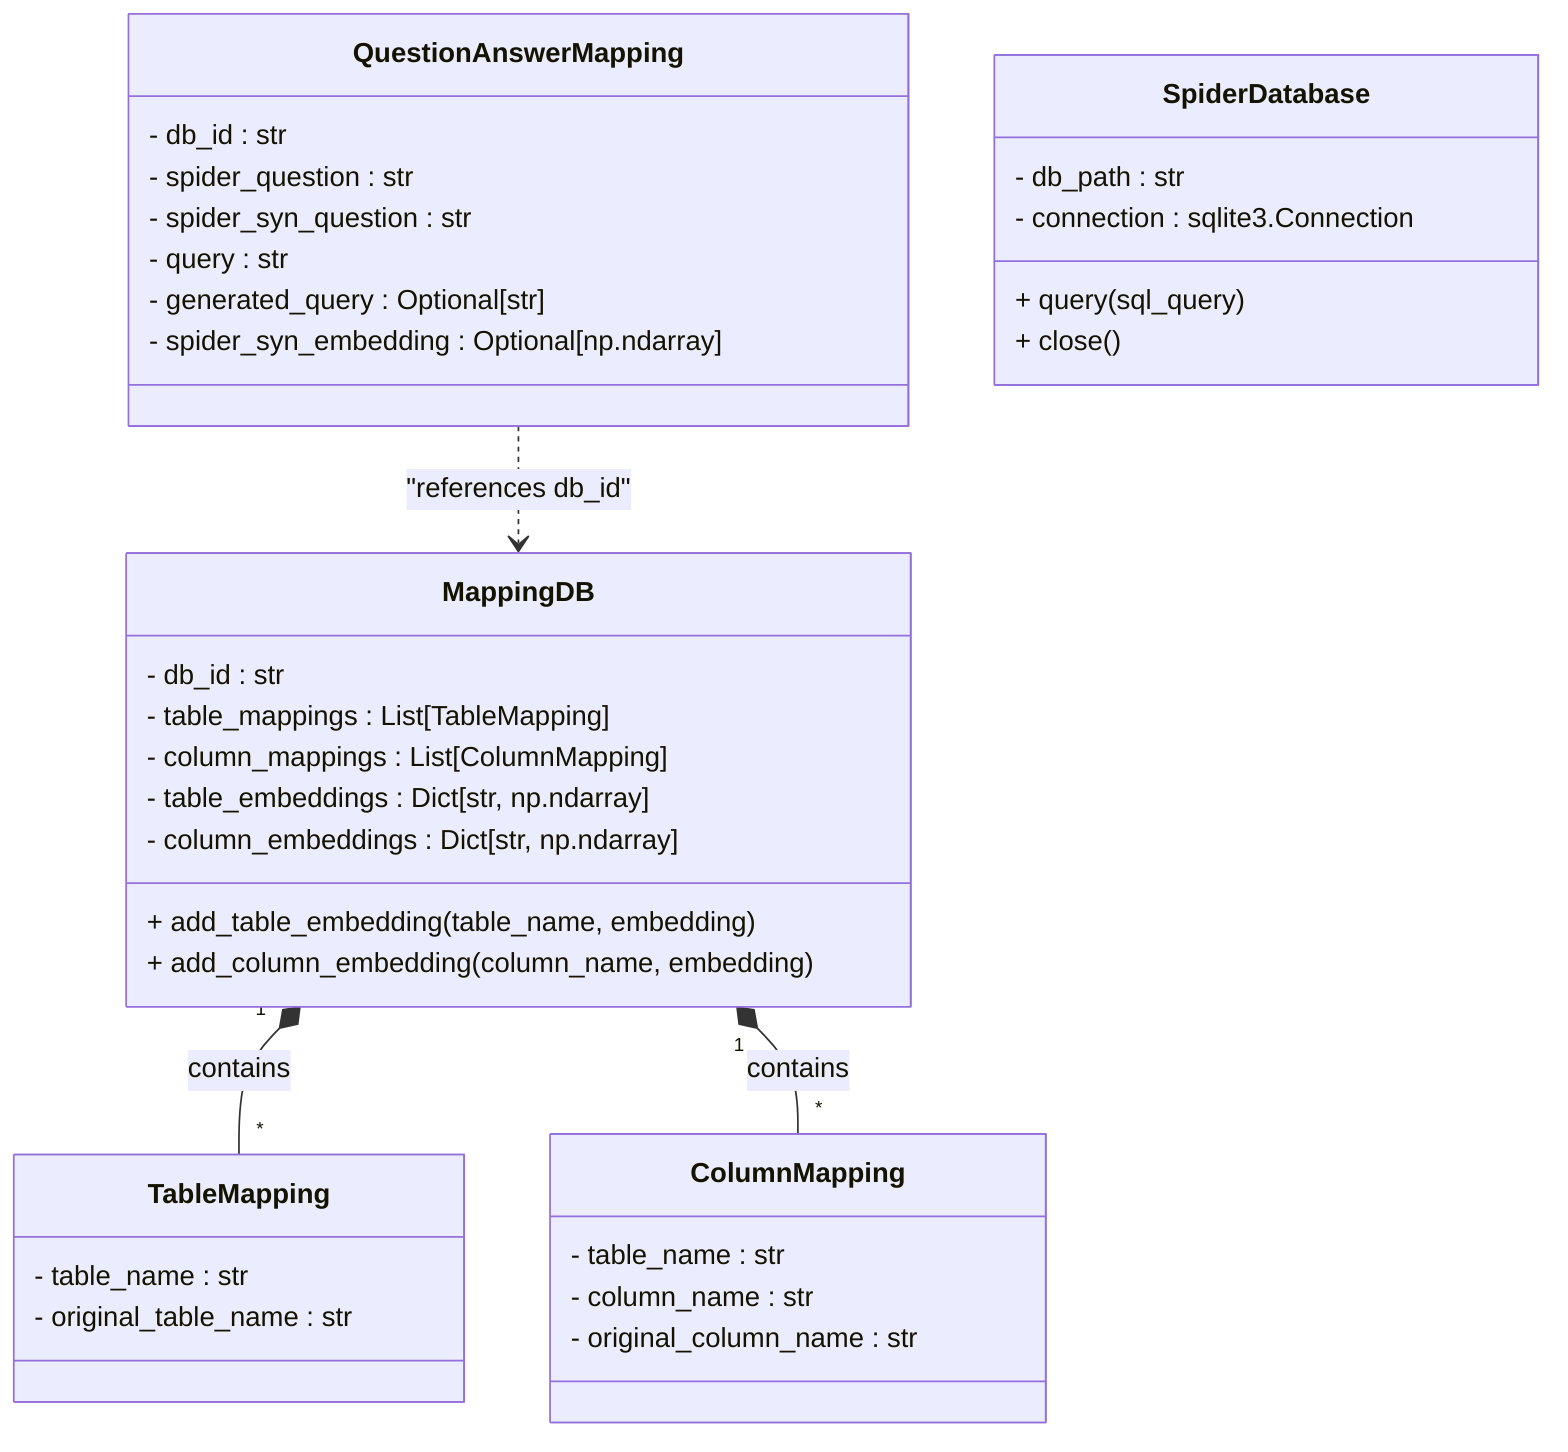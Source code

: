 classDiagram
    class QuestionAnswerMapping {
      - db_id : str
      - spider_question : str
      - spider_syn_question : str
      - query : str
      - generated_query : Optional[str]
      - spider_syn_embedding : Optional[np.ndarray]
    }

    class TableMapping {
      - table_name : str
      - original_table_name : str
    }

    class ColumnMapping {
      - table_name : str
      - column_name : str
      - original_column_name : str
    }

    class MappingDB {
      - db_id : str
      - table_mappings : List[TableMapping]
      - column_mappings : List[ColumnMapping]
      - table_embeddings : Dict[str, np.ndarray]
      - column_embeddings : Dict[str, np.ndarray]
      + add_table_embedding(table_name, embedding)
      + add_column_embedding(column_name, embedding)
    }

    class SpiderDatabase {
      - db_path : str
      - connection : sqlite3.Connection
      + query(sql_query)
      + close()
    }

    MappingDB "1" *-- "*" TableMapping : contains
    MappingDB "1" *-- "*" ColumnMapping : contains
    QuestionAnswerMapping ..> MappingDB : "references db_id"